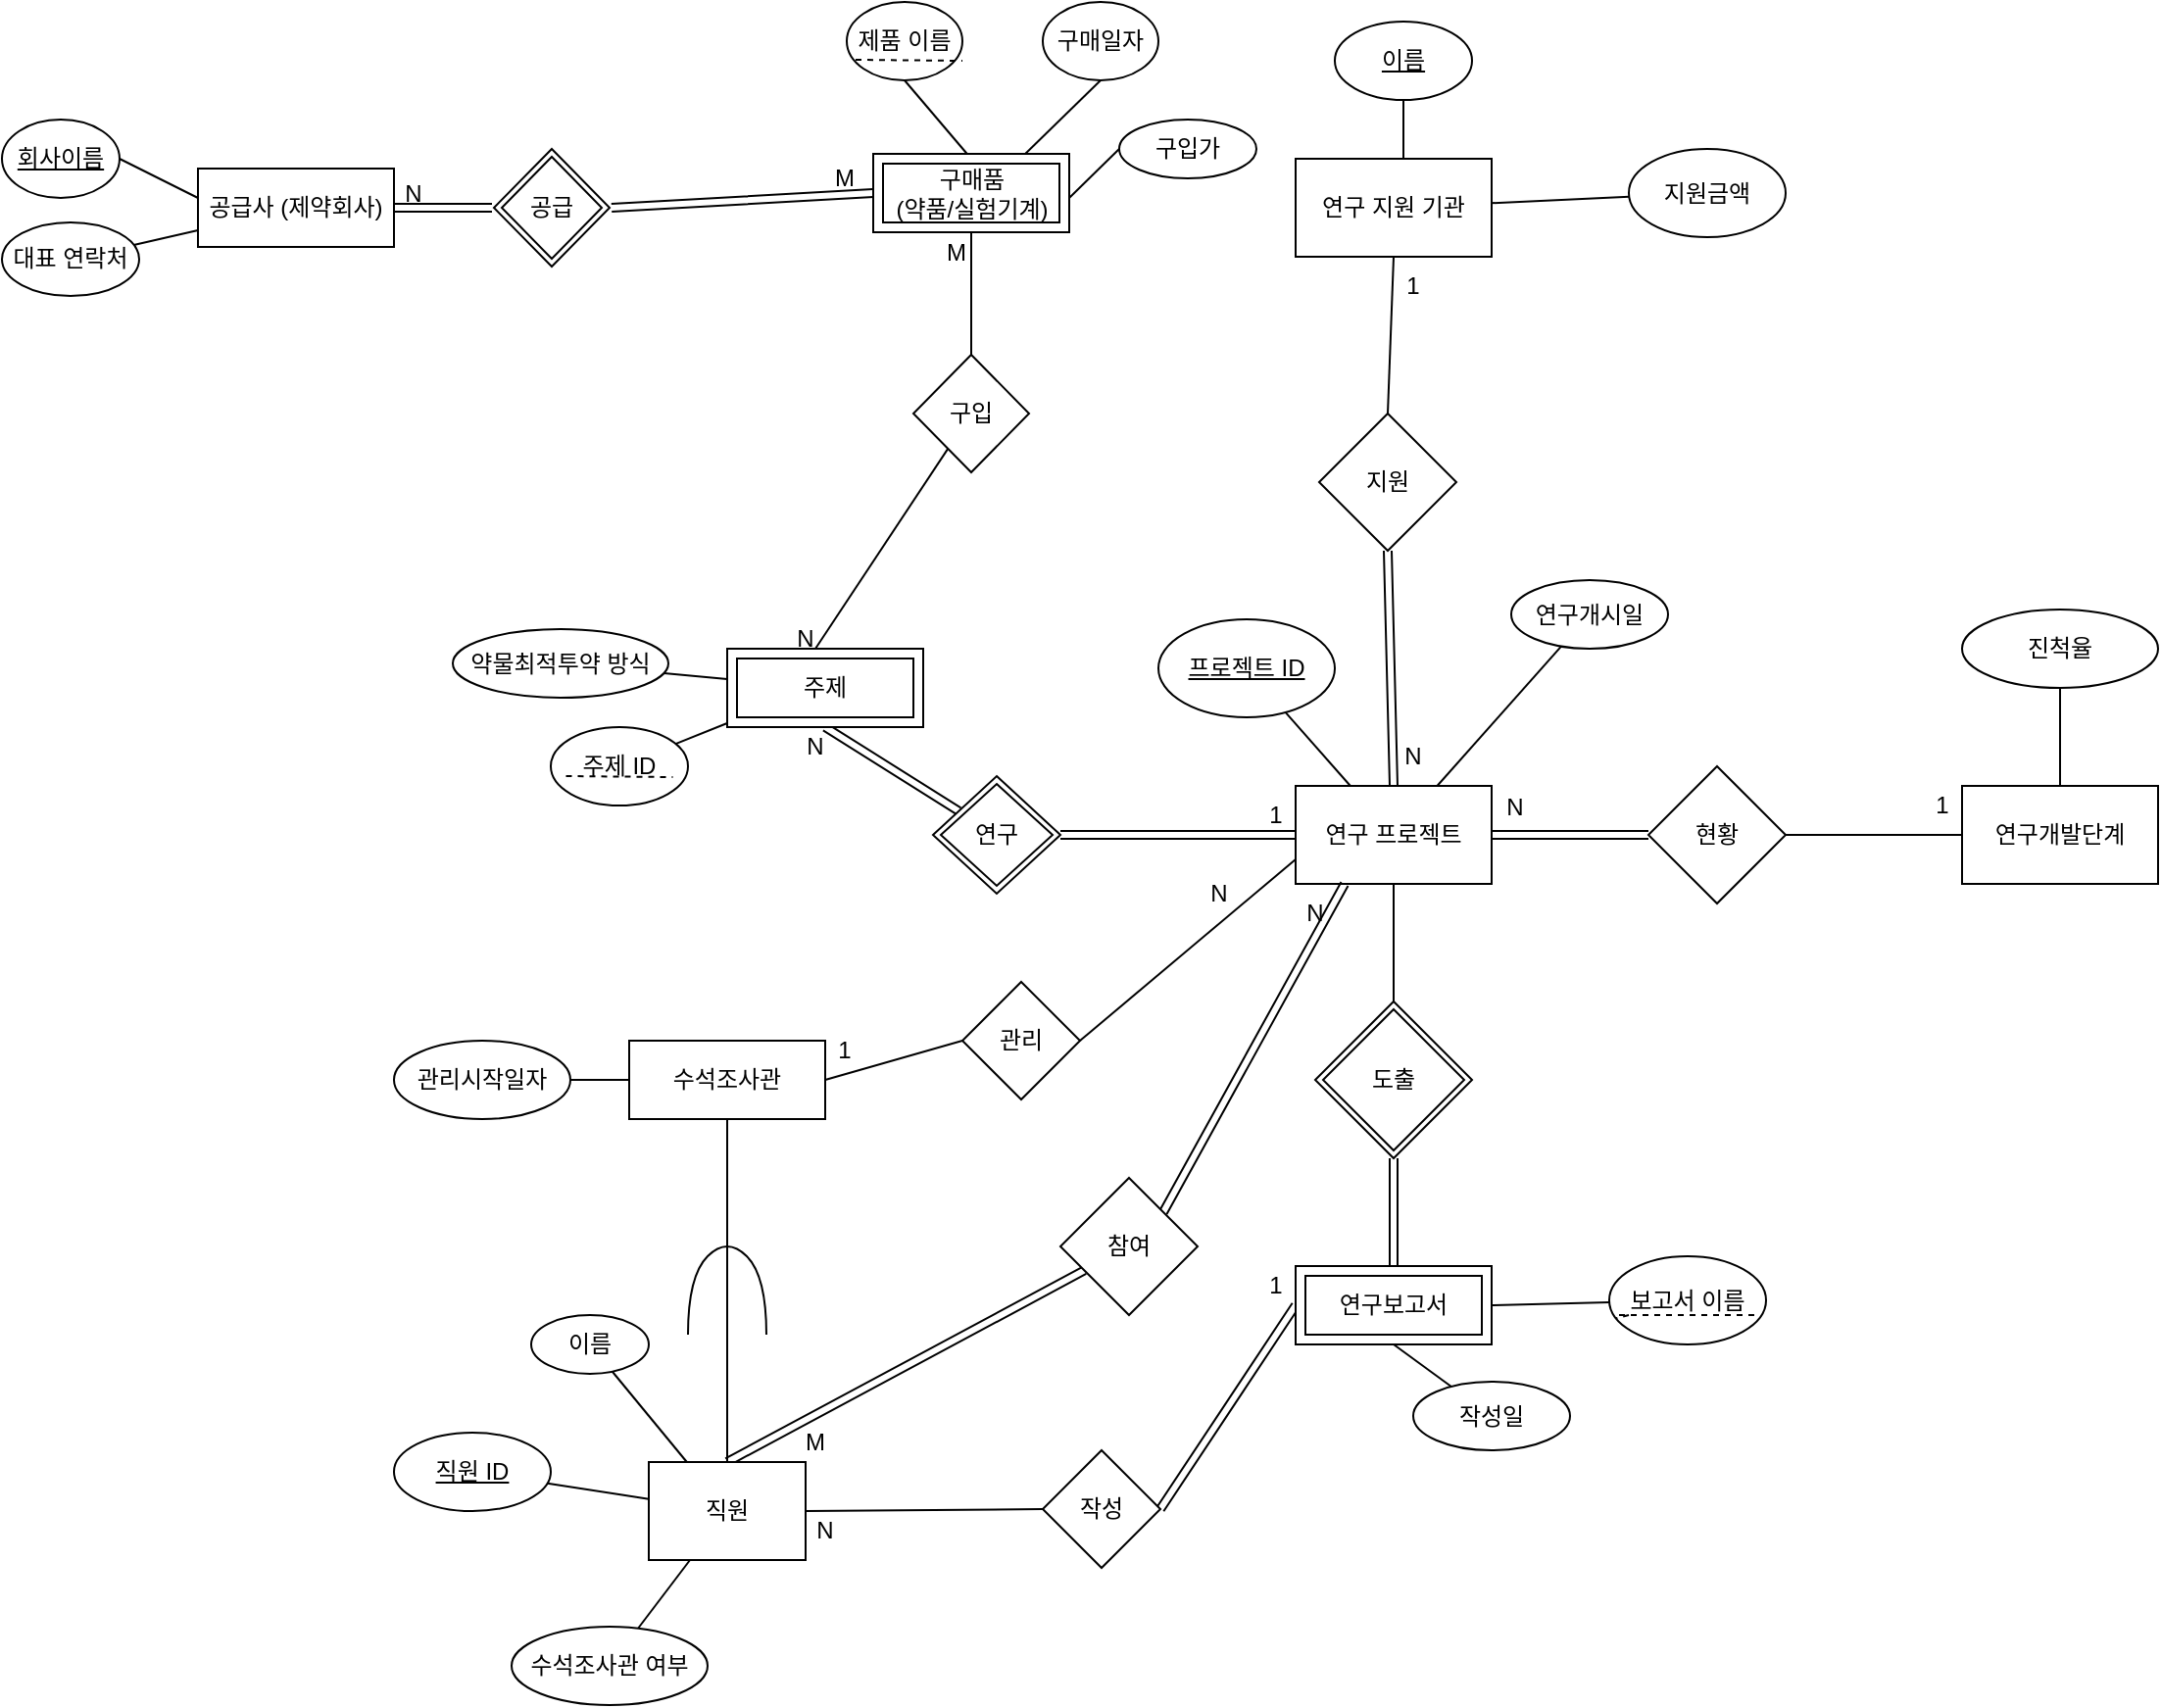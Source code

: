 <mxfile version="20.6.0" type="github">
  <diagram id="vzUAhLUFLshb-A-DB3ks" name="Page-1">
    <mxGraphModel dx="2751" dy="1025" grid="1" gridSize="10" guides="1" tooltips="1" connect="1" arrows="1" fold="1" page="1" pageScale="1" pageWidth="850" pageHeight="1100" math="0" shadow="0">
      <root>
        <mxCell id="0" />
        <mxCell id="1" parent="0" />
        <mxCell id="ZPAmYN_CkGYpbZMgs9YU-39" value="보고서 이름" style="ellipse;whiteSpace=wrap;html=1;rounded=0;" parent="1" vertex="1">
          <mxGeometry x="510" y="790" width="80" height="45" as="geometry" />
        </mxCell>
        <mxCell id="ZPAmYN_CkGYpbZMgs9YU-15" style="rounded=0;orthogonalLoop=1;jettySize=auto;html=1;exitX=0.5;exitY=0;exitDx=0;exitDy=0;entryX=0.5;entryY=1;entryDx=0;entryDy=0;endArrow=none;endFill=0;startArrow=none;" parent="1" source="e0IqUfnKc6lrpZg4XGxp-1" target="ZPAmYN_CkGYpbZMgs9YU-79" edge="1">
          <mxGeometry relative="1" as="geometry">
            <mxPoint x="410" y="480" as="targetPoint" />
          </mxGeometry>
        </mxCell>
        <mxCell id="ZPAmYN_CkGYpbZMgs9YU-18" value="" style="rounded=0;orthogonalLoop=1;jettySize=auto;html=1;endArrow=none;endFill=0;entryX=0.5;entryY=1;entryDx=0;entryDy=0;startArrow=none;shape=link;" parent="1" source="ZPAmYN_CkGYpbZMgs9YU-53" target="e0IqUfnKc6lrpZg4XGxp-54" edge="1">
          <mxGeometry relative="1" as="geometry">
            <mxPoint x="105" y="520" as="targetPoint" />
          </mxGeometry>
        </mxCell>
        <mxCell id="ZPAmYN_CkGYpbZMgs9YU-67" value="" style="edgeStyle=none;rounded=0;orthogonalLoop=1;jettySize=auto;html=1;endArrow=none;endFill=0;" parent="1" source="ZPAmYN_CkGYpbZMgs9YU-1" target="ZPAmYN_CkGYpbZMgs9YU-66" edge="1">
          <mxGeometry relative="1" as="geometry" />
        </mxCell>
        <mxCell id="ZPAmYN_CkGYpbZMgs9YU-69" style="edgeStyle=none;rounded=0;orthogonalLoop=1;jettySize=auto;html=1;exitX=1;exitY=0.5;exitDx=0;exitDy=0;entryX=0;entryY=0.5;entryDx=0;entryDy=0;endArrow=none;endFill=0;shape=link;" parent="1" source="ZPAmYN_CkGYpbZMgs9YU-1" target="ZPAmYN_CkGYpbZMgs9YU-68" edge="1">
          <mxGeometry relative="1" as="geometry" />
        </mxCell>
        <mxCell id="ZPAmYN_CkGYpbZMgs9YU-78" value="" style="edgeStyle=none;rounded=0;orthogonalLoop=1;jettySize=auto;html=1;endArrow=none;endFill=0;" parent="1" source="ZPAmYN_CkGYpbZMgs9YU-1" target="ZPAmYN_CkGYpbZMgs9YU-77" edge="1">
          <mxGeometry relative="1" as="geometry" />
        </mxCell>
        <mxCell id="ZPAmYN_CkGYpbZMgs9YU-1" value="연구 프로젝트" style="rounded=0;whiteSpace=wrap;html=1;" parent="1" vertex="1">
          <mxGeometry x="350" y="550" width="100" height="50" as="geometry" />
        </mxCell>
        <mxCell id="ZPAmYN_CkGYpbZMgs9YU-13" value="" style="edgeStyle=orthogonalEdgeStyle;rounded=0;orthogonalLoop=1;jettySize=auto;html=1;endArrow=none;endFill=0;" parent="1" source="ZPAmYN_CkGYpbZMgs9YU-5" target="ZPAmYN_CkGYpbZMgs9YU-12" edge="1">
          <mxGeometry relative="1" as="geometry" />
        </mxCell>
        <mxCell id="ZPAmYN_CkGYpbZMgs9YU-5" value="연구개발단계" style="rounded=0;whiteSpace=wrap;html=1;" parent="1" vertex="1">
          <mxGeometry x="690" y="550" width="100" height="50" as="geometry" />
        </mxCell>
        <mxCell id="ZPAmYN_CkGYpbZMgs9YU-12" value="진척율" style="ellipse;whiteSpace=wrap;html=1;rounded=0;" parent="1" vertex="1">
          <mxGeometry x="690" y="460" width="100" height="40" as="geometry" />
        </mxCell>
        <mxCell id="ZPAmYN_CkGYpbZMgs9YU-22" value="" style="edgeStyle=none;rounded=0;orthogonalLoop=1;jettySize=auto;html=1;endArrow=none;endFill=0;" parent="1" target="ZPAmYN_CkGYpbZMgs9YU-21" edge="1">
          <mxGeometry relative="1" as="geometry">
            <mxPoint x="60" y="495.555" as="sourcePoint" />
          </mxGeometry>
        </mxCell>
        <mxCell id="ZPAmYN_CkGYpbZMgs9YU-74" value="" style="edgeStyle=none;rounded=0;orthogonalLoop=1;jettySize=auto;html=1;endArrow=none;endFill=0;" parent="1" target="ZPAmYN_CkGYpbZMgs9YU-73" edge="1">
          <mxGeometry relative="1" as="geometry">
            <mxPoint x="60" y="518.0" as="sourcePoint" />
          </mxGeometry>
        </mxCell>
        <mxCell id="e0IqUfnKc6lrpZg4XGxp-12" style="rounded=0;orthogonalLoop=1;jettySize=auto;html=1;exitX=0.5;exitY=0;exitDx=0;exitDy=0;endArrow=none;endFill=0;" edge="1" parent="1" target="e0IqUfnKc6lrpZg4XGxp-11">
          <mxGeometry relative="1" as="geometry">
            <mxPoint x="105" y="480" as="sourcePoint" />
          </mxGeometry>
        </mxCell>
        <mxCell id="ZPAmYN_CkGYpbZMgs9YU-21" value="약물최적투약 방식" style="ellipse;whiteSpace=wrap;html=1;rounded=0;" parent="1" vertex="1">
          <mxGeometry x="-80" y="470" width="110" height="35" as="geometry" />
        </mxCell>
        <mxCell id="ZPAmYN_CkGYpbZMgs9YU-33" value="" style="edgeStyle=none;rounded=0;orthogonalLoop=1;jettySize=auto;html=1;endArrow=none;endFill=0;exitX=0.5;exitY=1;exitDx=0;exitDy=0;" parent="1" source="e0IqUfnKc6lrpZg4XGxp-55" target="ZPAmYN_CkGYpbZMgs9YU-32" edge="1">
          <mxGeometry relative="1" as="geometry">
            <mxPoint x="422.044" y="840" as="sourcePoint" />
          </mxGeometry>
        </mxCell>
        <mxCell id="ZPAmYN_CkGYpbZMgs9YU-40" value="" style="edgeStyle=none;rounded=0;orthogonalLoop=1;jettySize=auto;html=1;endArrow=none;endFill=0;exitX=1;exitY=0.5;exitDx=0;exitDy=0;" parent="1" source="e0IqUfnKc6lrpZg4XGxp-55" target="ZPAmYN_CkGYpbZMgs9YU-39" edge="1">
          <mxGeometry relative="1" as="geometry">
            <mxPoint x="450" y="814.106" as="sourcePoint" />
          </mxGeometry>
        </mxCell>
        <mxCell id="ZPAmYN_CkGYpbZMgs9YU-29" style="edgeStyle=none;rounded=0;orthogonalLoop=1;jettySize=auto;html=1;exitX=0.5;exitY=1;exitDx=0;exitDy=0;entryX=0.5;entryY=0;entryDx=0;entryDy=0;endArrow=none;endFill=0;shape=link;" parent="1" source="ZPAmYN_CkGYpbZMgs9YU-27" edge="1">
          <mxGeometry relative="1" as="geometry">
            <mxPoint x="400" y="790" as="targetPoint" />
          </mxGeometry>
        </mxCell>
        <mxCell id="ZPAmYN_CkGYpbZMgs9YU-57" style="edgeStyle=none;rounded=0;orthogonalLoop=1;jettySize=auto;html=1;exitX=0.5;exitY=0;exitDx=0;exitDy=0;entryX=0.5;entryY=1;entryDx=0;entryDy=0;endArrow=none;endFill=0;" parent="1" source="ZPAmYN_CkGYpbZMgs9YU-27" target="ZPAmYN_CkGYpbZMgs9YU-1" edge="1">
          <mxGeometry relative="1" as="geometry" />
        </mxCell>
        <mxCell id="ZPAmYN_CkGYpbZMgs9YU-27" value="도출" style="rhombus;whiteSpace=wrap;html=1;double=1;" parent="1" vertex="1">
          <mxGeometry x="360" y="660" width="80" height="80" as="geometry" />
        </mxCell>
        <mxCell id="ZPAmYN_CkGYpbZMgs9YU-32" value="작성일" style="ellipse;whiteSpace=wrap;html=1;rounded=0;" parent="1" vertex="1">
          <mxGeometry x="410" y="854" width="80" height="35" as="geometry" />
        </mxCell>
        <mxCell id="ZPAmYN_CkGYpbZMgs9YU-42" value="" style="edgeStyle=none;rounded=0;orthogonalLoop=1;jettySize=auto;html=1;endArrow=none;endFill=0;" parent="1" source="ZPAmYN_CkGYpbZMgs9YU-38" target="ZPAmYN_CkGYpbZMgs9YU-41" edge="1">
          <mxGeometry relative="1" as="geometry" />
        </mxCell>
        <mxCell id="ZPAmYN_CkGYpbZMgs9YU-44" value="" style="edgeStyle=none;rounded=0;orthogonalLoop=1;jettySize=auto;html=1;endArrow=none;endFill=0;" parent="1" source="ZPAmYN_CkGYpbZMgs9YU-38" target="ZPAmYN_CkGYpbZMgs9YU-43" edge="1">
          <mxGeometry relative="1" as="geometry" />
        </mxCell>
        <mxCell id="ZPAmYN_CkGYpbZMgs9YU-49" style="edgeStyle=none;rounded=0;orthogonalLoop=1;jettySize=auto;html=1;exitX=0.5;exitY=0;exitDx=0;exitDy=0;endArrow=none;endFill=0;shape=link;" parent="1" source="ZPAmYN_CkGYpbZMgs9YU-38" target="ZPAmYN_CkGYpbZMgs9YU-47" edge="1">
          <mxGeometry relative="1" as="geometry" />
        </mxCell>
        <mxCell id="ZPAmYN_CkGYpbZMgs9YU-62" style="edgeStyle=none;rounded=0;orthogonalLoop=1;jettySize=auto;html=1;exitX=1;exitY=0.5;exitDx=0;exitDy=0;entryX=0;entryY=0.5;entryDx=0;entryDy=0;endArrow=none;endFill=0;" parent="1" source="ZPAmYN_CkGYpbZMgs9YU-38" target="ZPAmYN_CkGYpbZMgs9YU-61" edge="1">
          <mxGeometry relative="1" as="geometry" />
        </mxCell>
        <mxCell id="ZPAmYN_CkGYpbZMgs9YU-76" value="" style="edgeStyle=none;rounded=0;orthogonalLoop=1;jettySize=auto;html=1;endArrow=none;endFill=0;" parent="1" source="ZPAmYN_CkGYpbZMgs9YU-38" target="ZPAmYN_CkGYpbZMgs9YU-75" edge="1">
          <mxGeometry relative="1" as="geometry" />
        </mxCell>
        <mxCell id="ZPAmYN_CkGYpbZMgs9YU-38" value="직원" style="rounded=0;whiteSpace=wrap;html=1;" parent="1" vertex="1">
          <mxGeometry x="20" y="895" width="80" height="50" as="geometry" />
        </mxCell>
        <mxCell id="ZPAmYN_CkGYpbZMgs9YU-41" value="&lt;u&gt;직원 ID&lt;/u&gt;" style="ellipse;whiteSpace=wrap;html=1;rounded=0;" parent="1" vertex="1">
          <mxGeometry x="-110" y="880" width="80" height="40" as="geometry" />
        </mxCell>
        <mxCell id="ZPAmYN_CkGYpbZMgs9YU-43" value="이름" style="ellipse;whiteSpace=wrap;html=1;rounded=0;" parent="1" vertex="1">
          <mxGeometry x="-40" y="820" width="60" height="30" as="geometry" />
        </mxCell>
        <mxCell id="ZPAmYN_CkGYpbZMgs9YU-50" style="edgeStyle=none;rounded=0;orthogonalLoop=1;jettySize=auto;html=1;exitX=1;exitY=0;exitDx=0;exitDy=0;entryX=0.75;entryY=0;entryDx=0;entryDy=0;endArrow=none;endFill=0;shape=link;" parent="1" source="ZPAmYN_CkGYpbZMgs9YU-47" target="ZPAmYN_CkGYpbZMgs9YU-52" edge="1">
          <mxGeometry relative="1" as="geometry" />
        </mxCell>
        <mxCell id="ZPAmYN_CkGYpbZMgs9YU-47" value="참여" style="rhombus;whiteSpace=wrap;html=1;" parent="1" vertex="1">
          <mxGeometry x="230" y="750" width="70" height="70" as="geometry" />
        </mxCell>
        <mxCell id="ZPAmYN_CkGYpbZMgs9YU-51" value="M" style="text;html=1;strokeColor=none;fillColor=none;align=center;verticalAlign=middle;whiteSpace=wrap;rounded=0;" parent="1" vertex="1">
          <mxGeometry x="74.5" y="870" width="60" height="30" as="geometry" />
        </mxCell>
        <mxCell id="ZPAmYN_CkGYpbZMgs9YU-52" value="N" style="text;html=1;strokeColor=none;fillColor=none;align=center;verticalAlign=middle;whiteSpace=wrap;rounded=0;" parent="1" vertex="1">
          <mxGeometry x="330" y="600" width="60" height="30" as="geometry" />
        </mxCell>
        <mxCell id="ZPAmYN_CkGYpbZMgs9YU-53" value="연구" style="rhombus;whiteSpace=wrap;html=1;double=1;" parent="1" vertex="1">
          <mxGeometry x="165" y="545" width="65" height="60" as="geometry" />
        </mxCell>
        <mxCell id="ZPAmYN_CkGYpbZMgs9YU-54" value="" style="rounded=0;orthogonalLoop=1;jettySize=auto;html=1;endArrow=none;endFill=0;entryX=1;entryY=0.5;entryDx=0;entryDy=0;exitX=0;exitY=0.5;exitDx=0;exitDy=0;shape=link;" parent="1" source="ZPAmYN_CkGYpbZMgs9YU-1" target="ZPAmYN_CkGYpbZMgs9YU-53" edge="1">
          <mxGeometry relative="1" as="geometry">
            <mxPoint x="340" y="575" as="sourcePoint" />
            <mxPoint x="105" y="520" as="targetPoint" />
          </mxGeometry>
        </mxCell>
        <mxCell id="ZPAmYN_CkGYpbZMgs9YU-55" style="edgeStyle=none;shape=link;rounded=0;orthogonalLoop=1;jettySize=auto;html=1;entryX=0;entryY=0.5;entryDx=0;entryDy=0;endArrow=none;endFill=0;" parent="1" source="ZPAmYN_CkGYpbZMgs9YU-1" target="ZPAmYN_CkGYpbZMgs9YU-1" edge="1">
          <mxGeometry relative="1" as="geometry" />
        </mxCell>
        <mxCell id="ZPAmYN_CkGYpbZMgs9YU-56" value="1" style="text;html=1;strokeColor=none;fillColor=none;align=center;verticalAlign=middle;whiteSpace=wrap;rounded=0;" parent="1" vertex="1">
          <mxGeometry x="310" y="550" width="60" height="30" as="geometry" />
        </mxCell>
        <mxCell id="ZPAmYN_CkGYpbZMgs9YU-58" value="N" style="text;html=1;strokeColor=none;fillColor=none;align=center;verticalAlign=middle;whiteSpace=wrap;rounded=0;" parent="1" vertex="1">
          <mxGeometry x="74.5" y="515" width="60" height="30" as="geometry" />
        </mxCell>
        <mxCell id="ZPAmYN_CkGYpbZMgs9YU-63" style="edgeStyle=none;rounded=0;orthogonalLoop=1;jettySize=auto;html=1;exitX=1;exitY=0.5;exitDx=0;exitDy=0;entryX=0;entryY=0.5;entryDx=0;entryDy=0;endArrow=none;endFill=0;shape=link;" parent="1" source="ZPAmYN_CkGYpbZMgs9YU-61" target="e0IqUfnKc6lrpZg4XGxp-55" edge="1">
          <mxGeometry relative="1" as="geometry">
            <mxPoint x="350" y="815" as="targetPoint" />
          </mxGeometry>
        </mxCell>
        <mxCell id="ZPAmYN_CkGYpbZMgs9YU-61" value="작성" style="rhombus;whiteSpace=wrap;html=1;" parent="1" vertex="1">
          <mxGeometry x="221" y="889" width="60" height="60" as="geometry" />
        </mxCell>
        <mxCell id="ZPAmYN_CkGYpbZMgs9YU-64" value="N" style="text;html=1;strokeColor=none;fillColor=none;align=center;verticalAlign=middle;whiteSpace=wrap;rounded=0;" parent="1" vertex="1">
          <mxGeometry x="80" y="915" width="60" height="30" as="geometry" />
        </mxCell>
        <mxCell id="ZPAmYN_CkGYpbZMgs9YU-65" value="1" style="text;html=1;strokeColor=none;fillColor=none;align=center;verticalAlign=middle;whiteSpace=wrap;rounded=0;" parent="1" vertex="1">
          <mxGeometry x="310" y="790" width="60" height="30" as="geometry" />
        </mxCell>
        <mxCell id="ZPAmYN_CkGYpbZMgs9YU-66" value="&lt;u&gt;프로젝트 ID&lt;/u&gt;" style="ellipse;whiteSpace=wrap;html=1;rounded=0;" parent="1" vertex="1">
          <mxGeometry x="280" y="465" width="90" height="50" as="geometry" />
        </mxCell>
        <mxCell id="ZPAmYN_CkGYpbZMgs9YU-70" style="edgeStyle=none;rounded=0;orthogonalLoop=1;jettySize=auto;html=1;exitX=1;exitY=0.5;exitDx=0;exitDy=0;entryX=0;entryY=0.5;entryDx=0;entryDy=0;endArrow=none;endFill=0;" parent="1" source="ZPAmYN_CkGYpbZMgs9YU-68" target="ZPAmYN_CkGYpbZMgs9YU-5" edge="1">
          <mxGeometry relative="1" as="geometry" />
        </mxCell>
        <mxCell id="ZPAmYN_CkGYpbZMgs9YU-68" value="현황" style="rhombus;whiteSpace=wrap;html=1;" parent="1" vertex="1">
          <mxGeometry x="530" y="540" width="70" height="70" as="geometry" />
        </mxCell>
        <mxCell id="ZPAmYN_CkGYpbZMgs9YU-71" value="1" style="text;html=1;strokeColor=none;fillColor=none;align=center;verticalAlign=middle;whiteSpace=wrap;rounded=0;" parent="1" vertex="1">
          <mxGeometry x="650" y="545" width="60" height="30" as="geometry" />
        </mxCell>
        <mxCell id="ZPAmYN_CkGYpbZMgs9YU-72" value="N" style="text;html=1;strokeColor=none;fillColor=none;align=center;verticalAlign=middle;whiteSpace=wrap;rounded=0;" parent="1" vertex="1">
          <mxGeometry x="432" y="546" width="60" height="30" as="geometry" />
        </mxCell>
        <mxCell id="ZPAmYN_CkGYpbZMgs9YU-73" value="주제 ID" style="ellipse;whiteSpace=wrap;html=1;rounded=0;" parent="1" vertex="1">
          <mxGeometry x="-30" y="520" width="70" height="40" as="geometry" />
        </mxCell>
        <mxCell id="ZPAmYN_CkGYpbZMgs9YU-75" value="수석조사관 여부" style="ellipse;whiteSpace=wrap;html=1;rounded=0;" parent="1" vertex="1">
          <mxGeometry x="-50" y="979" width="100" height="40" as="geometry" />
        </mxCell>
        <mxCell id="ZPAmYN_CkGYpbZMgs9YU-77" value="연구개시일" style="ellipse;whiteSpace=wrap;html=1;rounded=0;" parent="1" vertex="1">
          <mxGeometry x="460" y="445" width="80" height="35" as="geometry" />
        </mxCell>
        <mxCell id="e0IqUfnKc6lrpZg4XGxp-8" style="edgeStyle=orthogonalEdgeStyle;rounded=0;orthogonalLoop=1;jettySize=auto;html=1;exitX=0.5;exitY=0;exitDx=0;exitDy=0;entryX=0.5;entryY=1;entryDx=0;entryDy=0;endArrow=none;endFill=0;" edge="1" parent="1" source="ZPAmYN_CkGYpbZMgs9YU-79" target="e0IqUfnKc6lrpZg4XGxp-7">
          <mxGeometry relative="1" as="geometry" />
        </mxCell>
        <mxCell id="e0IqUfnKc6lrpZg4XGxp-10" value="" style="rounded=0;orthogonalLoop=1;jettySize=auto;html=1;endArrow=none;endFill=0;" edge="1" parent="1" source="ZPAmYN_CkGYpbZMgs9YU-79" target="e0IqUfnKc6lrpZg4XGxp-9">
          <mxGeometry relative="1" as="geometry" />
        </mxCell>
        <mxCell id="ZPAmYN_CkGYpbZMgs9YU-79" value="연구 지원 기관" style="rounded=0;whiteSpace=wrap;html=1;" parent="1" vertex="1">
          <mxGeometry x="350" y="230" width="100" height="50" as="geometry" />
        </mxCell>
        <mxCell id="e0IqUfnKc6lrpZg4XGxp-35" style="edgeStyle=none;rounded=0;orthogonalLoop=1;jettySize=auto;html=1;exitX=0.75;exitY=0;exitDx=0;exitDy=0;entryX=0.5;entryY=1;entryDx=0;entryDy=0;endArrow=none;endFill=0;" edge="1" parent="1" target="e0IqUfnKc6lrpZg4XGxp-34">
          <mxGeometry relative="1" as="geometry">
            <mxPoint x="209.5" y="230" as="sourcePoint" />
          </mxGeometry>
        </mxCell>
        <mxCell id="e0IqUfnKc6lrpZg4XGxp-50" style="edgeStyle=none;rounded=0;orthogonalLoop=1;jettySize=auto;html=1;exitX=1;exitY=0.5;exitDx=0;exitDy=0;entryX=0;entryY=0.5;entryDx=0;entryDy=0;endArrow=none;endFill=0;" edge="1" parent="1" target="e0IqUfnKc6lrpZg4XGxp-49">
          <mxGeometry relative="1" as="geometry">
            <mxPoint x="234.5" y="250" as="sourcePoint" />
          </mxGeometry>
        </mxCell>
        <mxCell id="e0IqUfnKc6lrpZg4XGxp-1" value="지원" style="rhombus;whiteSpace=wrap;html=1;" vertex="1" parent="1">
          <mxGeometry x="362" y="360" width="70" height="70" as="geometry" />
        </mxCell>
        <mxCell id="e0IqUfnKc6lrpZg4XGxp-2" value="" style="rounded=0;orthogonalLoop=1;jettySize=auto;html=1;exitX=0.5;exitY=0;exitDx=0;exitDy=0;entryX=0.5;entryY=1;entryDx=0;entryDy=0;endArrow=none;endFill=0;shape=link;" edge="1" parent="1" source="ZPAmYN_CkGYpbZMgs9YU-1" target="e0IqUfnKc6lrpZg4XGxp-1">
          <mxGeometry relative="1" as="geometry">
            <mxPoint x="400" y="550" as="sourcePoint" />
            <mxPoint x="400" y="280" as="targetPoint" />
          </mxGeometry>
        </mxCell>
        <mxCell id="e0IqUfnKc6lrpZg4XGxp-4" value="1" style="text;html=1;strokeColor=none;fillColor=none;align=center;verticalAlign=middle;whiteSpace=wrap;rounded=0;" vertex="1" parent="1">
          <mxGeometry x="380" y="280" width="60" height="30" as="geometry" />
        </mxCell>
        <mxCell id="e0IqUfnKc6lrpZg4XGxp-5" value="N" style="text;html=1;strokeColor=none;fillColor=none;align=center;verticalAlign=middle;whiteSpace=wrap;rounded=0;" vertex="1" parent="1">
          <mxGeometry x="380" y="520" width="60" height="30" as="geometry" />
        </mxCell>
        <mxCell id="e0IqUfnKc6lrpZg4XGxp-7" value="&lt;u&gt;이름&lt;/u&gt;" style="ellipse;whiteSpace=wrap;html=1;rounded=0;" vertex="1" parent="1">
          <mxGeometry x="370" y="160" width="70" height="40" as="geometry" />
        </mxCell>
        <mxCell id="e0IqUfnKc6lrpZg4XGxp-9" value="지원금액" style="ellipse;whiteSpace=wrap;html=1;rounded=0;" vertex="1" parent="1">
          <mxGeometry x="520" y="225" width="80" height="45" as="geometry" />
        </mxCell>
        <mxCell id="e0IqUfnKc6lrpZg4XGxp-13" style="rounded=0;orthogonalLoop=1;jettySize=auto;html=1;exitX=0.5;exitY=0;exitDx=0;exitDy=0;endArrow=none;endFill=0;entryX=0.5;entryY=1;entryDx=0;entryDy=0;" edge="1" parent="1" source="e0IqUfnKc6lrpZg4XGxp-11" target="e0IqUfnKc6lrpZg4XGxp-53">
          <mxGeometry relative="1" as="geometry">
            <mxPoint x="160" y="280" as="targetPoint" />
          </mxGeometry>
        </mxCell>
        <mxCell id="e0IqUfnKc6lrpZg4XGxp-11" value="구입" style="rhombus;whiteSpace=wrap;html=1;" vertex="1" parent="1">
          <mxGeometry x="155" y="330" width="59" height="60" as="geometry" />
        </mxCell>
        <mxCell id="e0IqUfnKc6lrpZg4XGxp-19" style="edgeStyle=orthogonalEdgeStyle;rounded=0;orthogonalLoop=1;jettySize=auto;html=1;exitX=1;exitY=0.5;exitDx=0;exitDy=0;endArrow=none;endFill=0;shape=link;" edge="1" parent="1" source="e0IqUfnKc6lrpZg4XGxp-14" target="e0IqUfnKc6lrpZg4XGxp-16">
          <mxGeometry relative="1" as="geometry" />
        </mxCell>
        <mxCell id="e0IqUfnKc6lrpZg4XGxp-25" style="rounded=0;orthogonalLoop=1;jettySize=auto;html=1;entryX=1;entryY=0.5;entryDx=0;entryDy=0;endArrow=none;endFill=0;" edge="1" parent="1" target="e0IqUfnKc6lrpZg4XGxp-23">
          <mxGeometry relative="1" as="geometry">
            <mxPoint x="-210" y="250" as="sourcePoint" />
          </mxGeometry>
        </mxCell>
        <mxCell id="e0IqUfnKc6lrpZg4XGxp-28" value="" style="edgeStyle=none;rounded=0;orthogonalLoop=1;jettySize=auto;html=1;endArrow=none;endFill=0;" edge="1" parent="1" source="e0IqUfnKc6lrpZg4XGxp-14" target="e0IqUfnKc6lrpZg4XGxp-27">
          <mxGeometry relative="1" as="geometry" />
        </mxCell>
        <mxCell id="e0IqUfnKc6lrpZg4XGxp-14" value="공급사 (제약회사)" style="rounded=0;whiteSpace=wrap;html=1;" vertex="1" parent="1">
          <mxGeometry x="-210" y="235" width="100" height="40" as="geometry" />
        </mxCell>
        <mxCell id="e0IqUfnKc6lrpZg4XGxp-20" style="rounded=0;orthogonalLoop=1;jettySize=auto;html=1;exitX=1;exitY=0.5;exitDx=0;exitDy=0;entryX=0;entryY=0.5;entryDx=0;entryDy=0;endArrow=none;endFill=0;shape=link;" edge="1" parent="1" source="e0IqUfnKc6lrpZg4XGxp-16" target="e0IqUfnKc6lrpZg4XGxp-53">
          <mxGeometry relative="1" as="geometry">
            <mxPoint x="134.5" y="250" as="targetPoint" />
          </mxGeometry>
        </mxCell>
        <mxCell id="e0IqUfnKc6lrpZg4XGxp-16" value="공급" style="rhombus;whiteSpace=wrap;html=1;perimeterSpacing=1;double=1;" vertex="1" parent="1">
          <mxGeometry x="-59" y="225" width="59" height="60" as="geometry" />
        </mxCell>
        <mxCell id="e0IqUfnKc6lrpZg4XGxp-21" value="N" style="text;html=1;strokeColor=none;fillColor=none;align=center;verticalAlign=middle;whiteSpace=wrap;rounded=0;" vertex="1" parent="1">
          <mxGeometry x="-130" y="232.5" width="60" height="30" as="geometry" />
        </mxCell>
        <mxCell id="e0IqUfnKc6lrpZg4XGxp-22" value="M" style="text;html=1;strokeColor=none;fillColor=none;align=center;verticalAlign=middle;whiteSpace=wrap;rounded=0;" vertex="1" parent="1">
          <mxGeometry x="90" y="225" width="60" height="30" as="geometry" />
        </mxCell>
        <mxCell id="e0IqUfnKc6lrpZg4XGxp-23" value="&lt;u&gt;회사이름&lt;/u&gt;" style="ellipse;whiteSpace=wrap;html=1;" vertex="1" parent="1">
          <mxGeometry x="-310" y="210" width="60" height="40" as="geometry" />
        </mxCell>
        <mxCell id="e0IqUfnKc6lrpZg4XGxp-27" value="대표 연락처" style="ellipse;whiteSpace=wrap;html=1;rounded=0;" vertex="1" parent="1">
          <mxGeometry x="-310" y="262.5" width="70" height="37.5" as="geometry" />
        </mxCell>
        <mxCell id="e0IqUfnKc6lrpZg4XGxp-31" style="edgeStyle=none;rounded=0;orthogonalLoop=1;jettySize=auto;html=1;exitX=0;exitY=0;exitDx=0;exitDy=0;entryX=0;entryY=0.5;entryDx=0;entryDy=0;endArrow=none;endFill=0;" edge="1" parent="1" source="e0IqUfnKc6lrpZg4XGxp-14" target="e0IqUfnKc6lrpZg4XGxp-14">
          <mxGeometry relative="1" as="geometry" />
        </mxCell>
        <mxCell id="e0IqUfnKc6lrpZg4XGxp-34" value="구매일자" style="ellipse;whiteSpace=wrap;html=1;" vertex="1" parent="1">
          <mxGeometry x="221" y="150" width="59" height="40" as="geometry" />
        </mxCell>
        <mxCell id="e0IqUfnKc6lrpZg4XGxp-37" style="edgeStyle=none;rounded=0;orthogonalLoop=1;jettySize=auto;html=1;exitX=0.5;exitY=1;exitDx=0;exitDy=0;entryX=0.5;entryY=0;entryDx=0;entryDy=0;endArrow=none;endFill=0;" edge="1" parent="1" source="e0IqUfnKc6lrpZg4XGxp-36">
          <mxGeometry relative="1" as="geometry">
            <mxPoint x="184.5" y="230" as="targetPoint" />
          </mxGeometry>
        </mxCell>
        <mxCell id="e0IqUfnKc6lrpZg4XGxp-36" value="제품 이름" style="ellipse;whiteSpace=wrap;html=1;" vertex="1" parent="1">
          <mxGeometry x="121" y="150" width="59" height="40" as="geometry" />
        </mxCell>
        <mxCell id="e0IqUfnKc6lrpZg4XGxp-49" value="구입가" style="ellipse;whiteSpace=wrap;html=1;rounded=0;" vertex="1" parent="1">
          <mxGeometry x="260" y="210" width="70" height="30" as="geometry" />
        </mxCell>
        <mxCell id="e0IqUfnKc6lrpZg4XGxp-53" value="구매품&lt;br&gt;(약품/실험기계)" style="shape=ext;margin=3;double=1;whiteSpace=wrap;html=1;align=center;rounded=0;shadow=0;glass=0;comic=0;sketch=0;fillStyle=auto;strokeColor=default;fontFamily=Helvetica;fontSize=12;fontColor=default;fillColor=default;" vertex="1" parent="1">
          <mxGeometry x="134.5" y="227.5" width="100" height="40" as="geometry" />
        </mxCell>
        <mxCell id="e0IqUfnKc6lrpZg4XGxp-54" value="주제" style="shape=ext;margin=3;double=1;whiteSpace=wrap;html=1;align=center;rounded=0;shadow=0;glass=0;comic=0;sketch=0;fillStyle=auto;strokeColor=default;fontFamily=Helvetica;fontSize=12;fontColor=default;fillColor=default;" vertex="1" parent="1">
          <mxGeometry x="60" y="480" width="100" height="40" as="geometry" />
        </mxCell>
        <mxCell id="e0IqUfnKc6lrpZg4XGxp-58" value="" style="edgeStyle=none;shape=link;rounded=0;orthogonalLoop=1;jettySize=auto;html=1;fontFamily=Helvetica;fontSize=12;fontColor=default;endArrow=none;endFill=0;exitX=0.5;exitY=0;exitDx=0;exitDy=0;" edge="1" parent="1" source="e0IqUfnKc6lrpZg4XGxp-55" target="ZPAmYN_CkGYpbZMgs9YU-27">
          <mxGeometry relative="1" as="geometry" />
        </mxCell>
        <mxCell id="e0IqUfnKc6lrpZg4XGxp-55" value="연구보고서" style="shape=ext;margin=3;double=1;whiteSpace=wrap;html=1;align=center;rounded=0;shadow=0;glass=0;comic=0;sketch=0;fillStyle=auto;strokeColor=default;fontFamily=Helvetica;fontSize=12;fontColor=default;fillColor=default;" vertex="1" parent="1">
          <mxGeometry x="350" y="795" width="100" height="40" as="geometry" />
        </mxCell>
        <mxCell id="e0IqUfnKc6lrpZg4XGxp-60" value="" style="endArrow=none;html=1;rounded=0;fontFamily=Helvetica;fontSize=12;fontColor=default;dashed=1;" edge="1" parent="1" target="ZPAmYN_CkGYpbZMgs9YU-39">
          <mxGeometry width="50" height="50" relative="1" as="geometry">
            <mxPoint x="520" y="820" as="sourcePoint" />
            <mxPoint x="570" y="820" as="targetPoint" />
          </mxGeometry>
        </mxCell>
        <mxCell id="e0IqUfnKc6lrpZg4XGxp-61" value="" style="endArrow=none;html=1;rounded=0;dashed=1;fontFamily=Helvetica;fontSize=12;fontColor=default;" edge="1" parent="1">
          <mxGeometry width="50" height="50" relative="1" as="geometry">
            <mxPoint x="515" y="820" as="sourcePoint" />
            <mxPoint x="585" y="820" as="targetPoint" />
          </mxGeometry>
        </mxCell>
        <mxCell id="e0IqUfnKc6lrpZg4XGxp-62" value="" style="endArrow=none;html=1;rounded=0;dashed=1;fontFamily=Helvetica;fontSize=12;fontColor=default;" edge="1" parent="1">
          <mxGeometry width="50" height="50" relative="1" as="geometry">
            <mxPoint x="125.5" y="179.5" as="sourcePoint" />
            <mxPoint x="180" y="180" as="targetPoint" />
          </mxGeometry>
        </mxCell>
        <mxCell id="e0IqUfnKc6lrpZg4XGxp-63" value="" style="endArrow=none;html=1;rounded=0;dashed=1;fontFamily=Helvetica;fontSize=12;fontColor=default;" edge="1" parent="1">
          <mxGeometry width="50" height="50" relative="1" as="geometry">
            <mxPoint x="-22.25" y="545" as="sourcePoint" />
            <mxPoint x="32.25" y="545.5" as="targetPoint" />
          </mxGeometry>
        </mxCell>
        <mxCell id="e0IqUfnKc6lrpZg4XGxp-64" value="N" style="text;html=1;strokeColor=none;fillColor=none;align=center;verticalAlign=middle;whiteSpace=wrap;rounded=0;" vertex="1" parent="1">
          <mxGeometry x="70" y="460" width="60" height="30" as="geometry" />
        </mxCell>
        <mxCell id="e0IqUfnKc6lrpZg4XGxp-65" value="M" style="text;html=1;strokeColor=none;fillColor=none;align=center;verticalAlign=middle;whiteSpace=wrap;rounded=0;" vertex="1" parent="1">
          <mxGeometry x="147" y="262.5" width="60" height="30" as="geometry" />
        </mxCell>
        <mxCell id="e0IqUfnKc6lrpZg4XGxp-67" style="edgeStyle=none;rounded=0;orthogonalLoop=1;jettySize=auto;html=1;exitX=0.5;exitY=1;exitDx=0;exitDy=0;fontFamily=Helvetica;fontSize=12;fontColor=default;endArrow=none;endFill=0;" edge="1" parent="1" source="e0IqUfnKc6lrpZg4XGxp-66" target="ZPAmYN_CkGYpbZMgs9YU-38">
          <mxGeometry relative="1" as="geometry" />
        </mxCell>
        <mxCell id="e0IqUfnKc6lrpZg4XGxp-76" value="" style="rounded=0;orthogonalLoop=1;jettySize=auto;html=1;fontFamily=Helvetica;fontSize=12;fontColor=default;endArrow=none;endFill=0;" edge="1" parent="1" source="e0IqUfnKc6lrpZg4XGxp-66" target="e0IqUfnKc6lrpZg4XGxp-74">
          <mxGeometry relative="1" as="geometry" />
        </mxCell>
        <mxCell id="e0IqUfnKc6lrpZg4XGxp-78" style="edgeStyle=none;rounded=0;orthogonalLoop=1;jettySize=auto;html=1;exitX=1;exitY=0.5;exitDx=0;exitDy=0;entryX=0;entryY=0.5;entryDx=0;entryDy=0;fontFamily=Helvetica;fontSize=12;fontColor=default;endArrow=none;endFill=0;startArrow=none;" edge="1" parent="1" source="e0IqUfnKc6lrpZg4XGxp-66" target="e0IqUfnKc6lrpZg4XGxp-77">
          <mxGeometry relative="1" as="geometry" />
        </mxCell>
        <mxCell id="e0IqUfnKc6lrpZg4XGxp-66" value="수석조사관" style="whiteSpace=wrap;html=1;align=center;rounded=0;shadow=0;glass=0;comic=0;sketch=0;fillStyle=auto;strokeColor=default;fontFamily=Helvetica;fontSize=12;fontColor=default;fillColor=default;" vertex="1" parent="1">
          <mxGeometry x="10" y="680" width="100" height="40" as="geometry" />
        </mxCell>
        <mxCell id="e0IqUfnKc6lrpZg4XGxp-73" value="" style="endArrow=none;html=1;rounded=0;fontFamily=Helvetica;fontSize=12;fontColor=default;curved=1;" edge="1" parent="1">
          <mxGeometry width="50" height="50" relative="1" as="geometry">
            <mxPoint x="40" y="830" as="sourcePoint" />
            <mxPoint x="80" y="830" as="targetPoint" />
            <Array as="points">
              <mxPoint x="40" y="800" />
              <mxPoint x="60" y="780" />
              <mxPoint x="80" y="800" />
            </Array>
          </mxGeometry>
        </mxCell>
        <mxCell id="e0IqUfnKc6lrpZg4XGxp-74" value="관리시작일자" style="ellipse;whiteSpace=wrap;html=1;rounded=0;shadow=0;glass=0;comic=0;sketch=0;fillStyle=auto;" vertex="1" parent="1">
          <mxGeometry x="-110" y="680" width="90" height="40" as="geometry" />
        </mxCell>
        <mxCell id="e0IqUfnKc6lrpZg4XGxp-79" style="edgeStyle=none;rounded=0;orthogonalLoop=1;jettySize=auto;html=1;exitX=1;exitY=0.5;exitDx=0;exitDy=0;entryX=0;entryY=0.75;entryDx=0;entryDy=0;fontFamily=Helvetica;fontSize=12;fontColor=default;endArrow=none;endFill=0;" edge="1" parent="1" source="e0IqUfnKc6lrpZg4XGxp-77" target="ZPAmYN_CkGYpbZMgs9YU-1">
          <mxGeometry relative="1" as="geometry" />
        </mxCell>
        <mxCell id="e0IqUfnKc6lrpZg4XGxp-77" value="관리" style="rhombus;whiteSpace=wrap;html=1;" vertex="1" parent="1">
          <mxGeometry x="180" y="650" width="60" height="60" as="geometry" />
        </mxCell>
        <mxCell id="e0IqUfnKc6lrpZg4XGxp-81" value="1" style="text;html=1;strokeColor=none;fillColor=none;align=center;verticalAlign=middle;whiteSpace=wrap;rounded=0;" vertex="1" parent="1">
          <mxGeometry x="90" y="670" width="60" height="30" as="geometry" />
        </mxCell>
        <mxCell id="e0IqUfnKc6lrpZg4XGxp-83" value="N" style="text;html=1;strokeColor=none;fillColor=none;align=center;verticalAlign=middle;whiteSpace=wrap;rounded=0;" vertex="1" parent="1">
          <mxGeometry x="281" y="590" width="60" height="30" as="geometry" />
        </mxCell>
      </root>
    </mxGraphModel>
  </diagram>
</mxfile>
